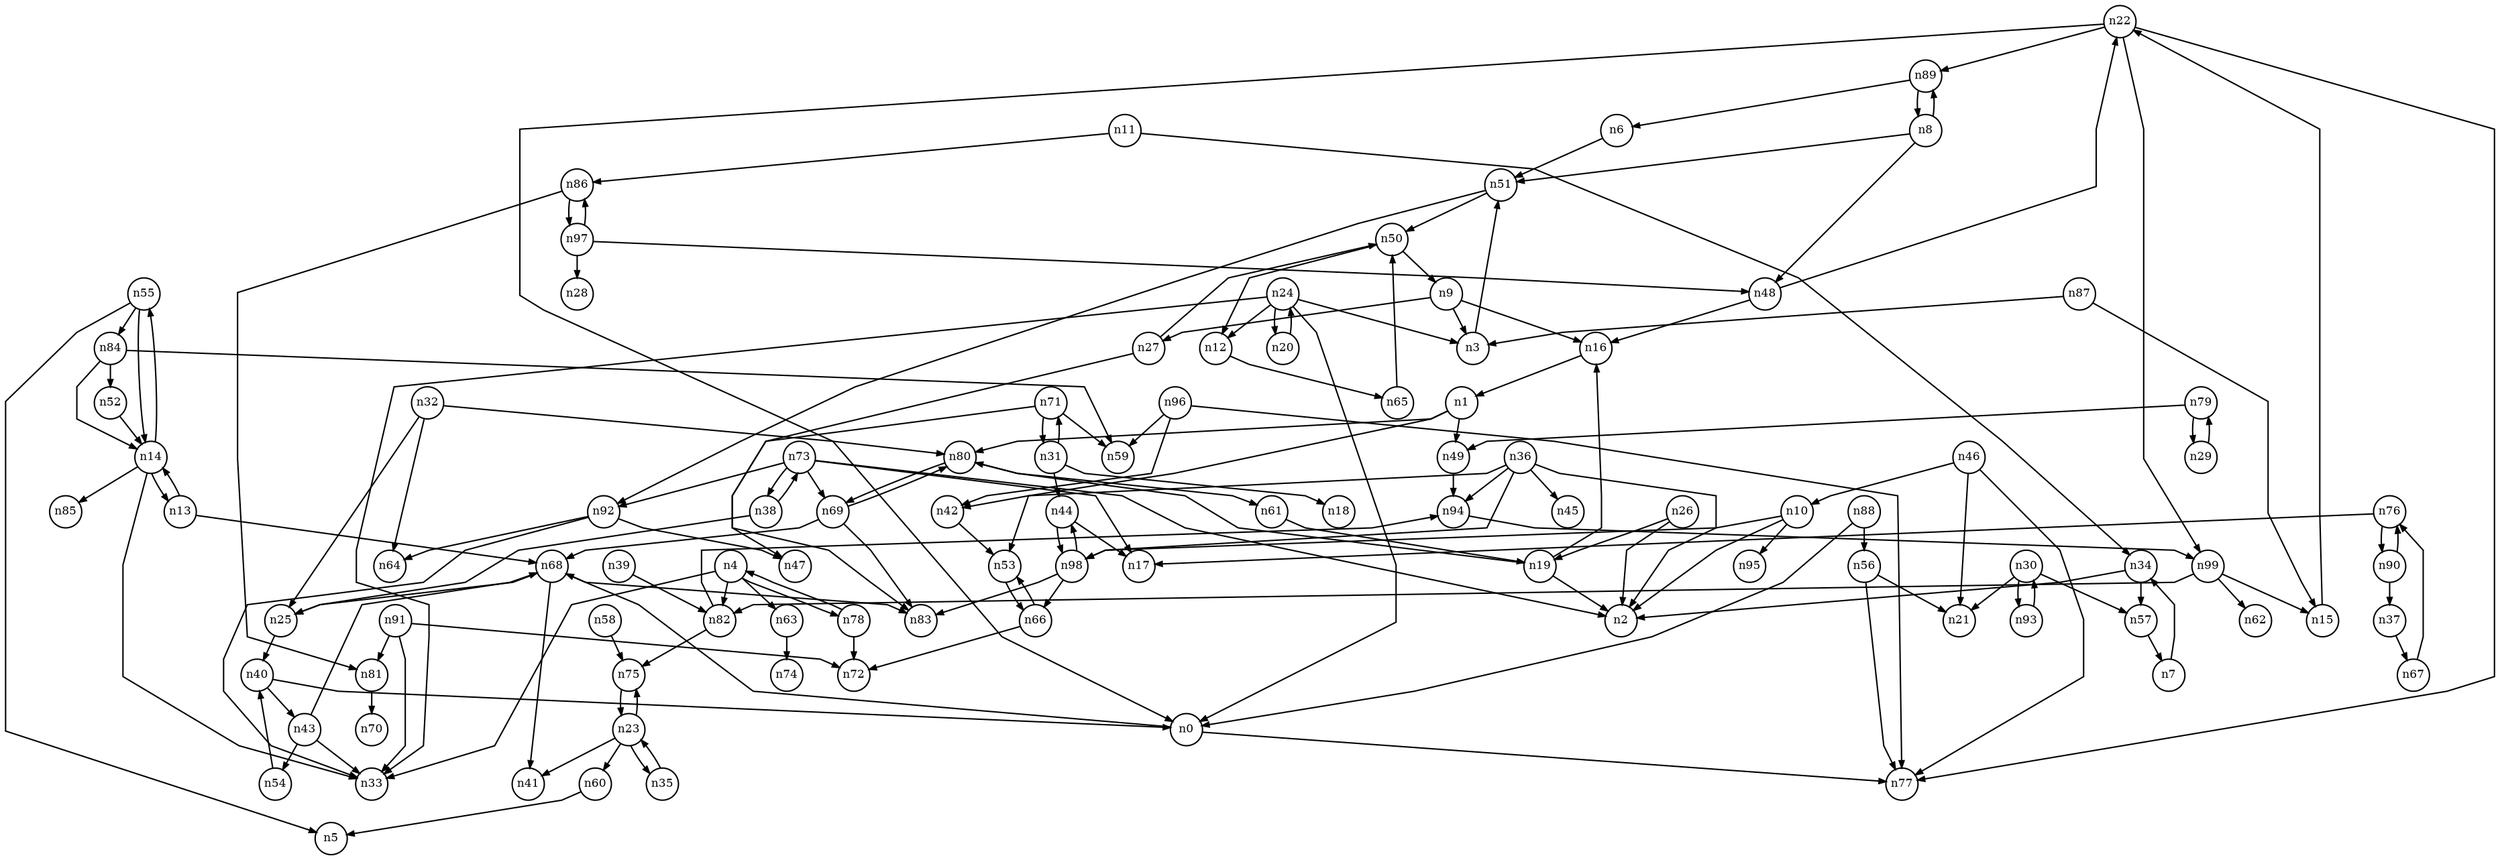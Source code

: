 digraph G{
splines=polyline;
ranksep=0.22;
nodesep=0.22;
nodesize=0.32;
fontsize=8
edge [arrowsize=0.5]
node [fontsize=8 shape=circle width=0.32 fixedsize=shape];

n68 -> n25
n68 -> n41
n68 -> n83
n0 -> n68
n0 -> n77
n49 -> n94
n1 -> n49
n1 -> n53
n1 -> n80
n53 -> n66
n80 -> n61
n80 -> n69
n51 -> n92
n51 -> n50
n3 -> n51
n4 -> n33
n4 -> n63
n4 -> n78
n4 -> n82
n63 -> n74
n78 -> n72
n78 -> n4
n82 -> n75
n82 -> n94
n6 -> n51
n34 -> n2
n34 -> n57
n7 -> n34
n48 -> n16
n48 -> n22
n8 -> n48
n8 -> n51
n8 -> n89
n9 -> n3
n9 -> n16
n9 -> n27
n16 -> n1
n10 -> n2
n10 -> n95
n10 -> n98
n98 -> n66
n98 -> n83
n98 -> n44
n11 -> n34
n11 -> n86
n86 -> n81
n86 -> n97
n13 -> n68
n13 -> n14
n14 -> n13
n14 -> n33
n14 -> n55
n14 -> n85
n55 -> n5
n55 -> n84
n55 -> n14
n19 -> n2
n19 -> n16
n19 -> n80
n22 -> n0
n22 -> n77
n22 -> n89
n22 -> n99
n89 -> n6
n89 -> n8
n99 -> n15
n99 -> n62
n99 -> n82
n35 -> n23
n23 -> n35
n23 -> n41
n23 -> n60
n23 -> n75
n60 -> n5
n75 -> n23
n24 -> n0
n24 -> n3
n24 -> n12
n24 -> n20
n24 -> n33
n12 -> n65
n20 -> n24
n26 -> n2
n26 -> n19
n50 -> n9
n50 -> n12
n27 -> n50
n27 -> n83
n30 -> n21
n30 -> n57
n30 -> n93
n57 -> n7
n93 -> n30
n31 -> n18
n31 -> n44
n31 -> n71
n44 -> n17
n44 -> n98
n71 -> n47
n71 -> n59
n71 -> n31
n25 -> n40
n32 -> n25
n32 -> n64
n32 -> n80
n36 -> n2
n36 -> n42
n36 -> n45
n36 -> n94
n36 -> n98
n42 -> n53
n94 -> n99
n38 -> n25
n38 -> n73
n39 -> n82
n40 -> n0
n40 -> n43
n43 -> n33
n43 -> n68
n43 -> n54
n46 -> n10
n46 -> n21
n46 -> n77
n92 -> n33
n92 -> n47
n92 -> n64
n54 -> n40
n84 -> n52
n84 -> n59
n84 -> n14
n56 -> n21
n56 -> n77
n58 -> n75
n61 -> n19
n65 -> n50
n66 -> n53
n66 -> n72
n76 -> n17
n76 -> n90
n67 -> n76
n69 -> n68
n69 -> n83
n69 -> n80
n73 -> n2
n73 -> n17
n73 -> n38
n73 -> n69
n73 -> n92
n90 -> n37
n90 -> n76
n29 -> n79
n79 -> n29
n79 -> n49
n81 -> n70
n52 -> n14
n87 -> n3
n87 -> n15
n15 -> n22
n88 -> n0
n88 -> n56
n37 -> n67
n91 -> n33
n91 -> n72
n91 -> n81
n96 -> n42
n96 -> n59
n96 -> n77
n97 -> n28
n97 -> n48
n97 -> n86
}
